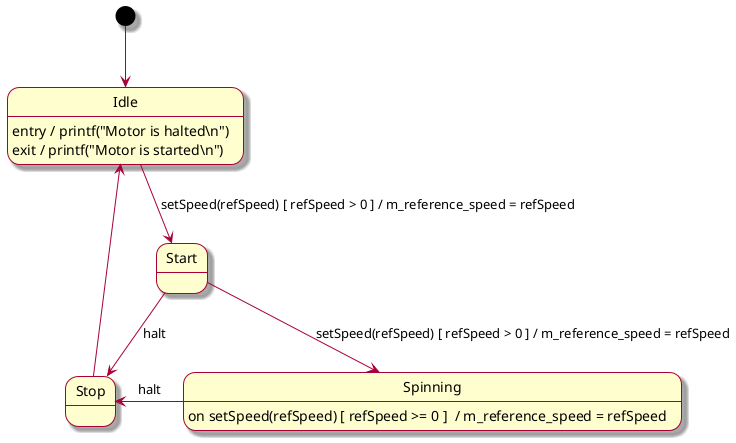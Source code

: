 @startuml
skin rose

'[header] #define REFSPEED int
'[code] REFSPEED m_reference_speed = 0;

[*] --> Idle

Idle : entry / printf("Motor is halted\\n")
Idle : exit / printf("Motor is started\\n")
Idle --> Start : setSpeed(refSpeed) [ refSpeed > 0 ] / m_reference_speed = refSpeed

Start --> Stop : halt
Start -> Spinning : setSpeed(refSpeed) [ refSpeed > 0 ] / m_reference_speed = refSpeed
Stop <- Spinning : halt
' FIXME not managed: double transition
' Stop <- Spinning : setSpeed(refSpeed) [ refSpeed == 0 ] / m_reference_speed = 0
' Stop <- Spinning : halt
Idle <- Stop

Spinning : on setSpeed(refSpeed) [ refSpeed >= 0 ]  / m_reference_speed = refSpeed

@enduml
